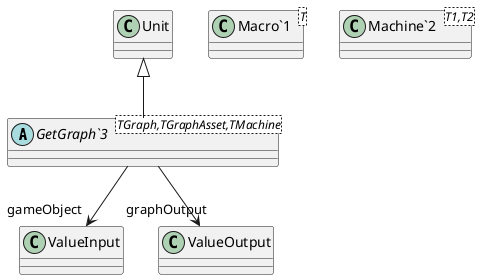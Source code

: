 @startuml
abstract class "GetGraph`3"<TGraph,TGraphAsset,TMachine> {
}
class "Macro`1"<T> {
}
class "Machine`2"<T1,T2> {
}
Unit <|-- "GetGraph`3"
"GetGraph`3" --> "gameObject" ValueInput
"GetGraph`3" --> "graphOutput" ValueOutput
@enduml
